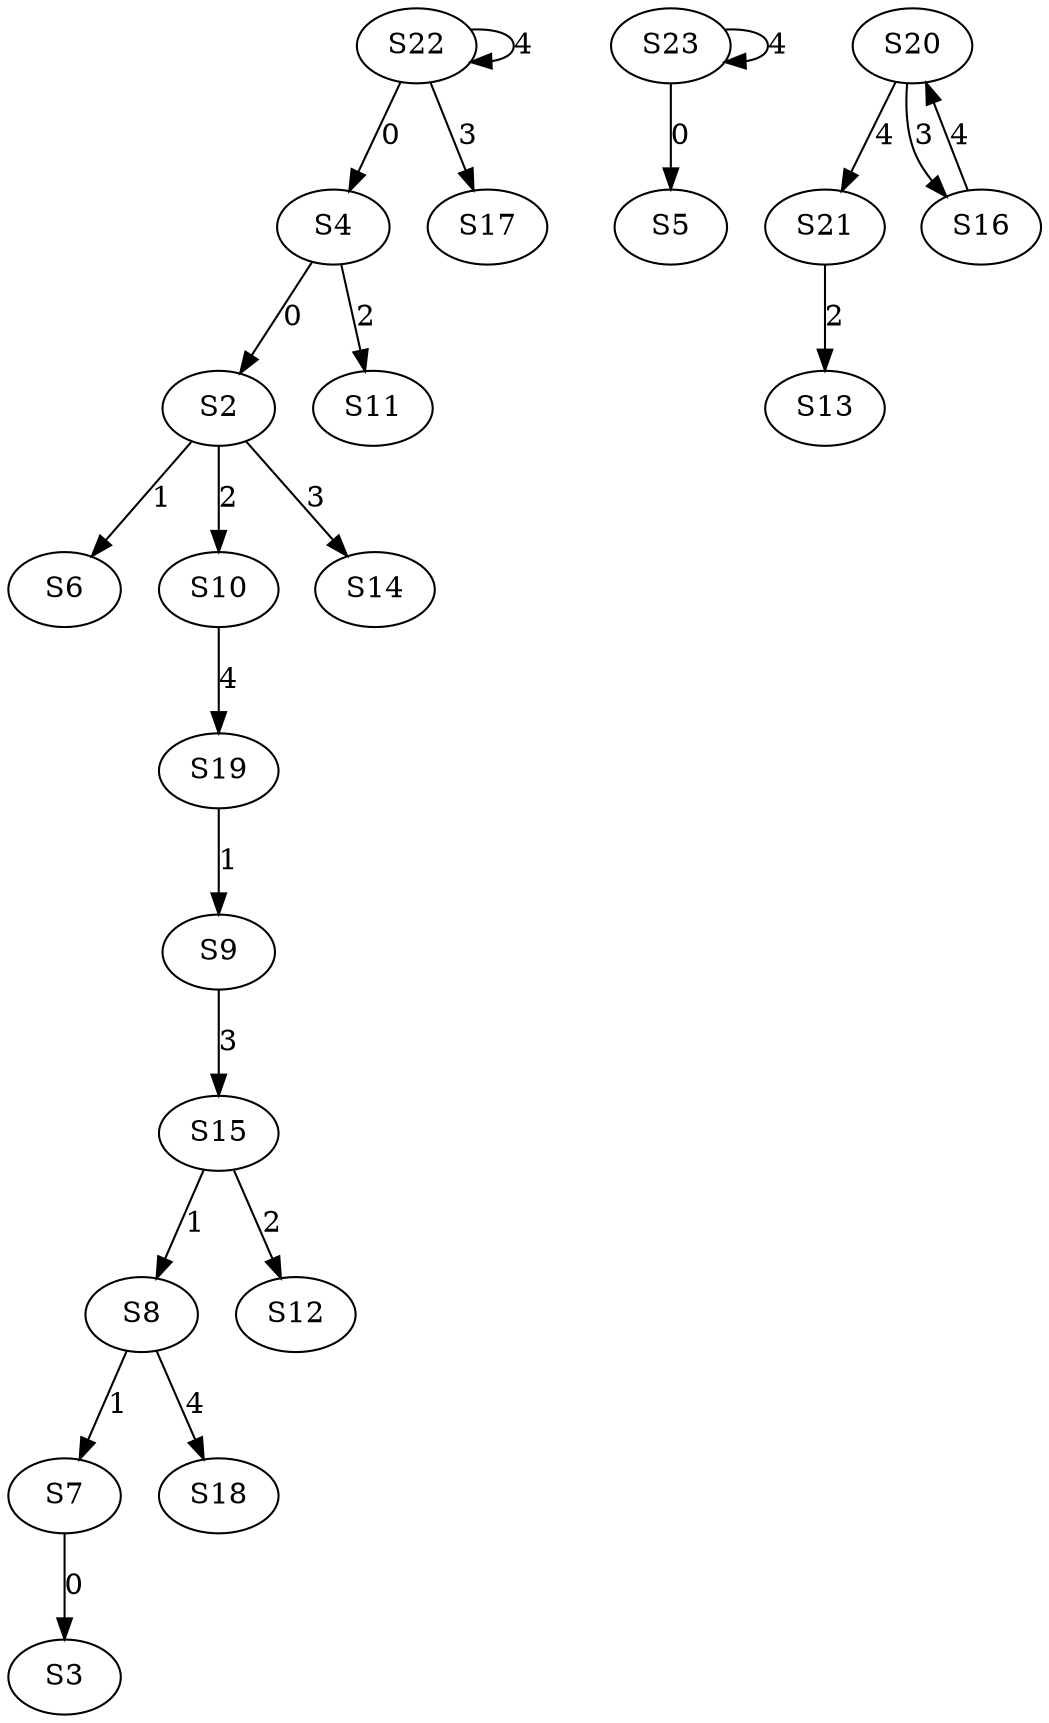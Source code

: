 strict digraph {
	S4 -> S2 [ label = 0 ];
	S7 -> S3 [ label = 0 ];
	S22 -> S4 [ label = 0 ];
	S23 -> S5 [ label = 0 ];
	S2 -> S6 [ label = 1 ];
	S8 -> S7 [ label = 1 ];
	S15 -> S8 [ label = 1 ];
	S19 -> S9 [ label = 1 ];
	S2 -> S10 [ label = 2 ];
	S4 -> S11 [ label = 2 ];
	S15 -> S12 [ label = 2 ];
	S21 -> S13 [ label = 2 ];
	S2 -> S14 [ label = 3 ];
	S9 -> S15 [ label = 3 ];
	S20 -> S16 [ label = 3 ];
	S22 -> S17 [ label = 3 ];
	S8 -> S18 [ label = 4 ];
	S10 -> S19 [ label = 4 ];
	S16 -> S20 [ label = 4 ];
	S20 -> S21 [ label = 4 ];
	S22 -> S22 [ label = 4 ];
	S23 -> S23 [ label = 4 ];
}